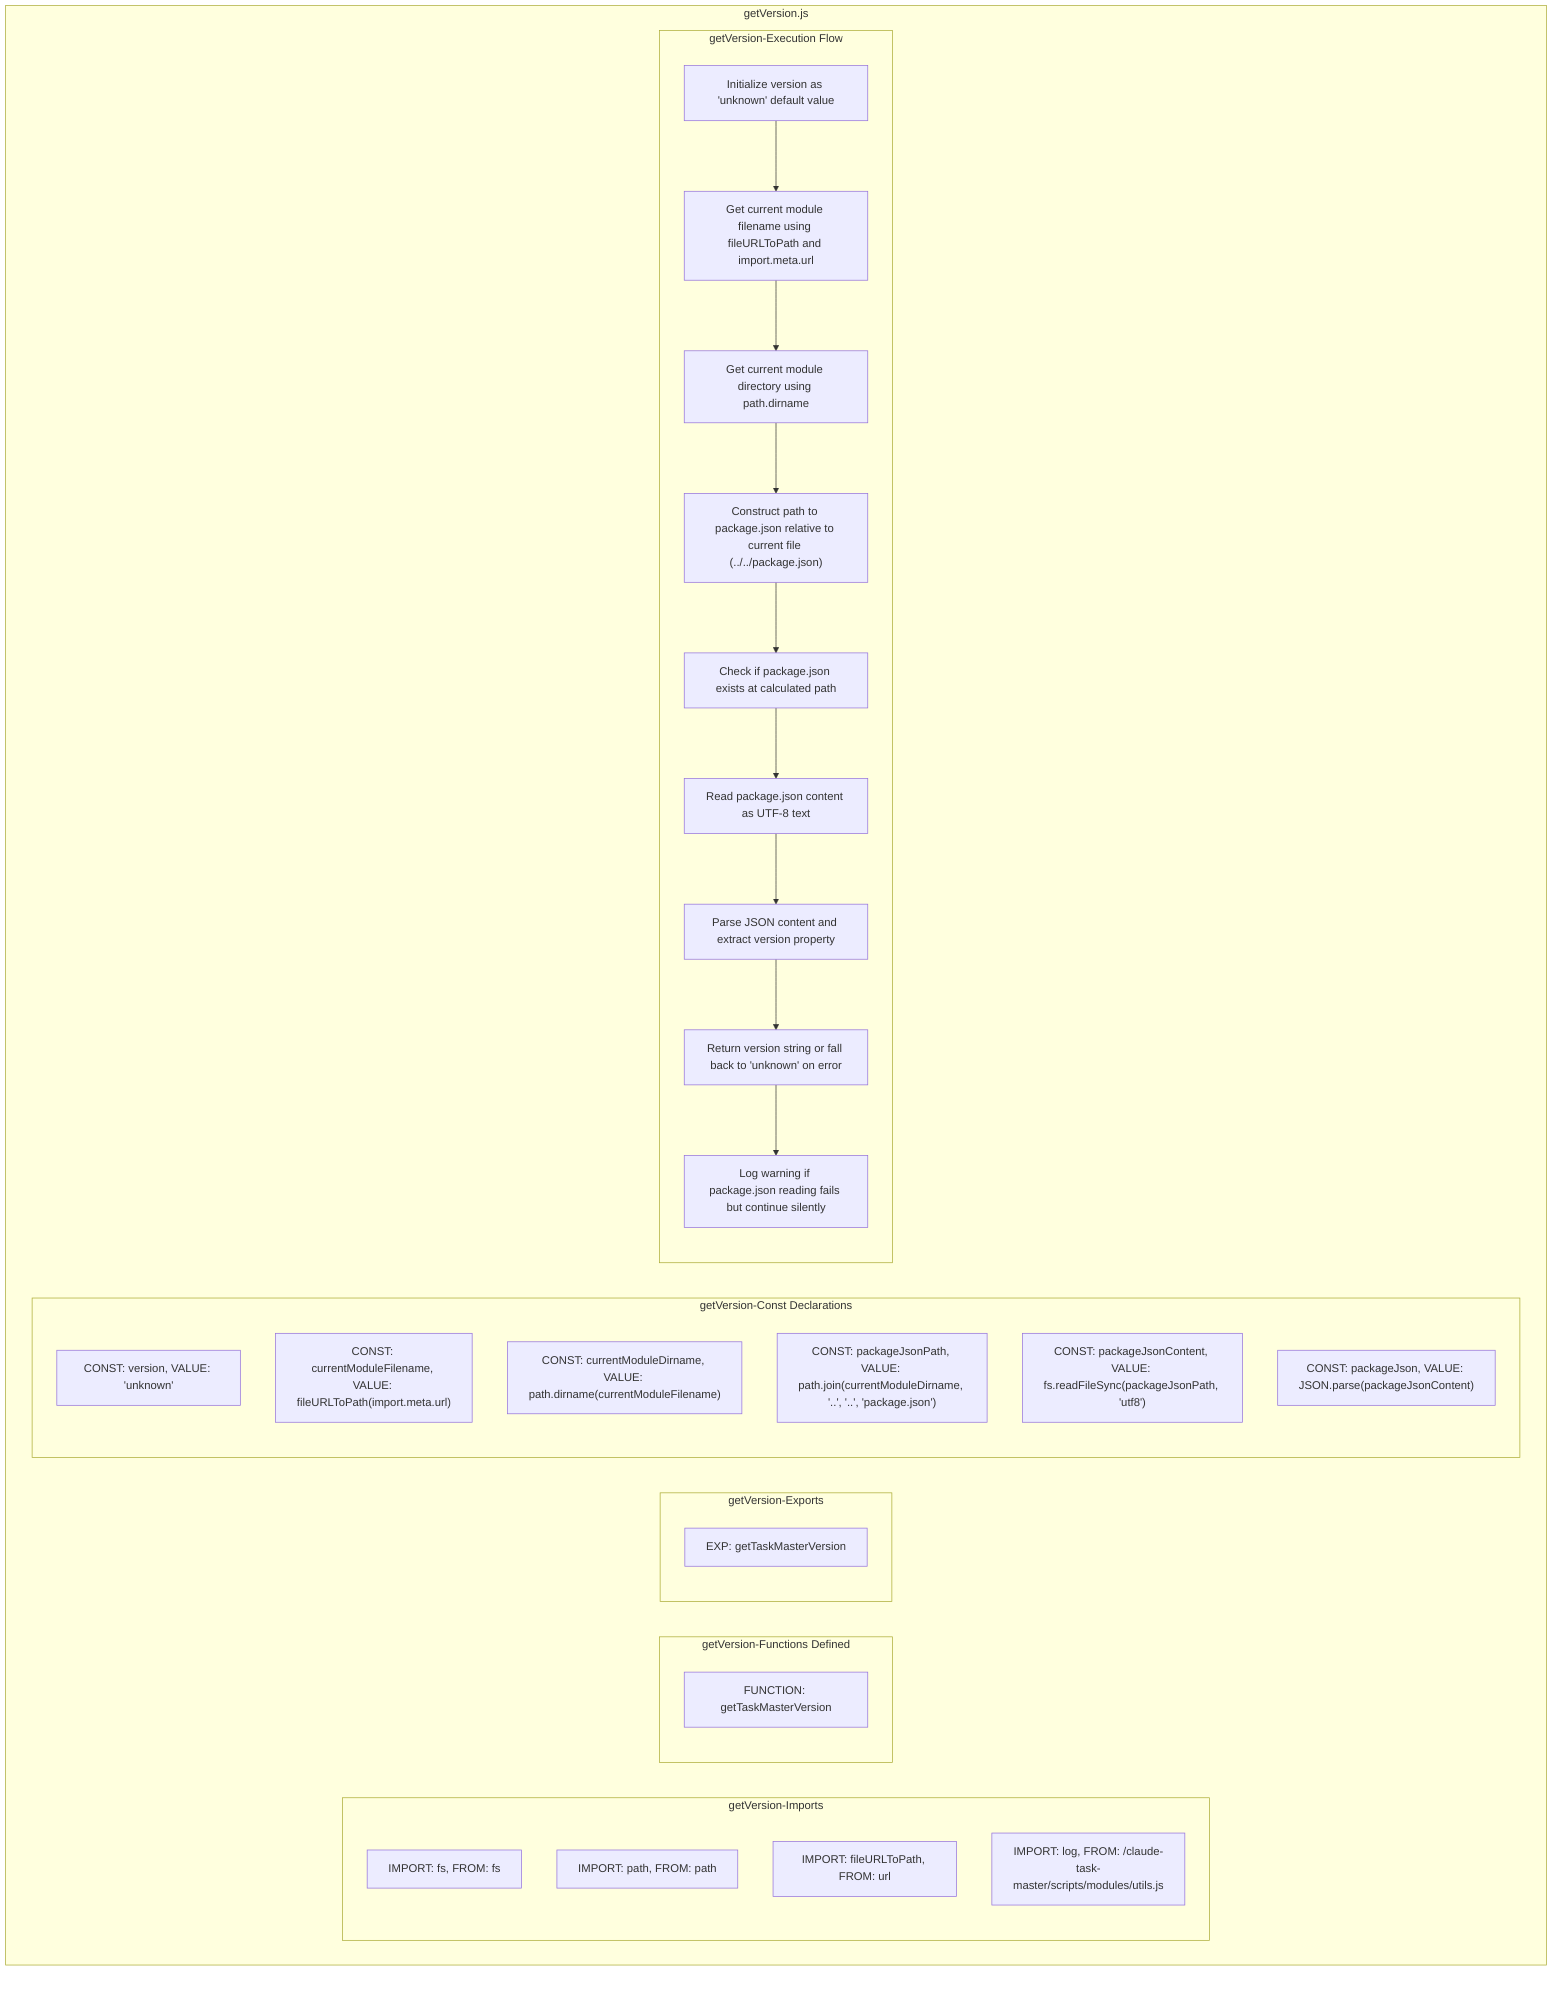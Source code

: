 flowchart TB
    subgraph getVersion-Imports["getVersion-Imports"]
        I1["IMPORT: fs, FROM: fs"]
        I2["IMPORT: path, FROM: path"]
        I3["IMPORT: fileURLToPath, FROM: url"]
        I4["IMPORT: log, FROM: /claude-task-master/scripts/modules/utils.js"]
    end
    
    subgraph getVersion-FunctionsDefined["getVersion-Functions Defined"]
        FU1["FUNCTION: getTaskMasterVersion"]
    end
    
    subgraph getVersion-Exports["getVersion-Exports"]
        E1["EXP: getTaskMasterVersion"]
    end
    
    subgraph getVersion-Constants["getVersion-Const Declarations"]
        C1["CONST: version, VALUE: 'unknown'"]
        C2["CONST: currentModuleFilename, VALUE: fileURLToPath(import.meta.url)"]
        C3["CONST: currentModuleDirname, VALUE: path.dirname(currentModuleFilename)"]
        C4["CONST: packageJsonPath, VALUE: path.join(currentModuleDirname, '..', '..', 'package.json')"]
        C5["CONST: packageJsonContent, VALUE: fs.readFileSync(packageJsonPath, 'utf8')"]
        C6["CONST: packageJson, VALUE: JSON.parse(packageJsonContent)"]
    end
    
    subgraph getVersion-ExecutionFlow["getVersion-Execution Flow"]
        FL1["Initialize version as 'unknown' default value"]
        FL2["Get current module filename using fileURLToPath and import.meta.url"]
        FL3["Get current module directory using path.dirname"]
        FL4["Construct path to package.json relative to current file (../../package.json)"]
        FL5["Check if package.json exists at calculated path"]
        FL6["Read package.json content as UTF-8 text"]
        FL7["Parse JSON content and extract version property"]
        FL8["Return version string or fall back to 'unknown' on error"]
        FL9["Log warning if package.json reading fails but continue silently"]
    end
    
    subgraph getVersion["getVersion.js"]
        getVersion-Imports
        getVersion-FunctionsDefined
        getVersion-Exports
        getVersion-Constants
        getVersion-ExecutionFlow
    end
    
    FL1 --> FL2
    FL2 --> FL3
    FL3 --> FL4
    FL4 --> FL5
    FL5 --> FL6
    FL6 --> FL7
    FL7 --> FL8
    FL8 --> FL9